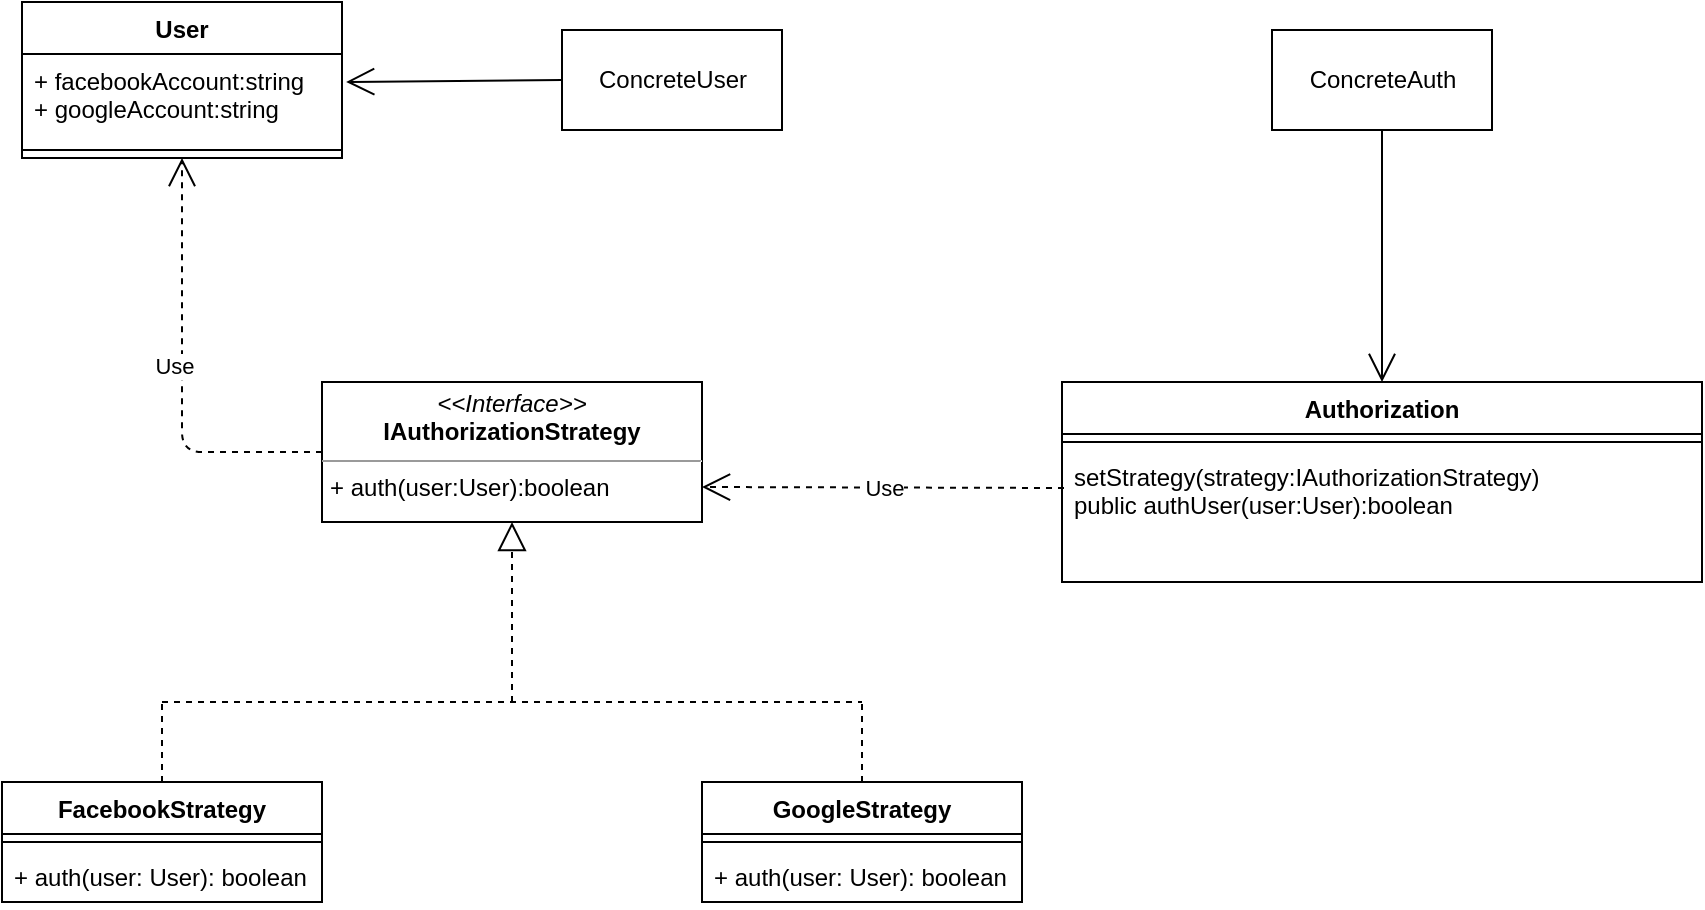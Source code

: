<mxfile version="13.0.3" type="device"><diagram id="cAg35shZ_dDkD4rM2XTL" name="Page-1"><mxGraphModel dx="1022" dy="798" grid="1" gridSize="10" guides="1" tooltips="1" connect="1" arrows="1" fold="1" page="1" pageScale="1" pageWidth="850" pageHeight="1100" math="0" shadow="0"><root><mxCell id="0"/><mxCell id="1" parent="0"/><mxCell id="RF1ZlrhAhW_1qwr5T8J_-1" value="User" style="swimlane;fontStyle=1;align=center;verticalAlign=top;childLayout=stackLayout;horizontal=1;startSize=26;horizontalStack=0;resizeParent=1;resizeParentMax=0;resizeLast=0;collapsible=1;marginBottom=0;" vertex="1" parent="1"><mxGeometry x="10" y="50" width="160" height="78" as="geometry"/></mxCell><mxCell id="RF1ZlrhAhW_1qwr5T8J_-2" value="+ facebookAccount:string&#10;+ googleAccount:string" style="text;strokeColor=none;fillColor=none;align=left;verticalAlign=top;spacingLeft=4;spacingRight=4;overflow=hidden;rotatable=0;points=[[0,0.5],[1,0.5]];portConstraint=eastwest;" vertex="1" parent="RF1ZlrhAhW_1qwr5T8J_-1"><mxGeometry y="26" width="160" height="44" as="geometry"/></mxCell><mxCell id="RF1ZlrhAhW_1qwr5T8J_-3" value="" style="line;strokeWidth=1;fillColor=none;align=left;verticalAlign=middle;spacingTop=-1;spacingLeft=3;spacingRight=3;rotatable=0;labelPosition=right;points=[];portConstraint=eastwest;" vertex="1" parent="RF1ZlrhAhW_1qwr5T8J_-1"><mxGeometry y="70" width="160" height="8" as="geometry"/></mxCell><mxCell id="RF1ZlrhAhW_1qwr5T8J_-5" value="&lt;p style=&quot;margin: 4px 0px 0px ; text-align: center&quot;&gt;&lt;i&gt;&amp;lt;&amp;lt;Interface&amp;gt;&amp;gt;&lt;/i&gt;&lt;br&gt;&lt;b&gt;IAuthorizationStrategy&lt;/b&gt;&lt;/p&gt;&lt;hr size=&quot;1&quot;&gt;&lt;p style=&quot;margin: 0px 0px 0px 4px&quot;&gt;+ auth(user:User):boolean&lt;br&gt;&lt;/p&gt;" style="verticalAlign=top;align=left;overflow=fill;fontSize=12;fontFamily=Helvetica;html=1;" vertex="1" parent="1"><mxGeometry x="160" y="240" width="190" height="70" as="geometry"/></mxCell><mxCell id="RF1ZlrhAhW_1qwr5T8J_-6" value="FacebookStrategy" style="swimlane;fontStyle=1;align=center;verticalAlign=top;childLayout=stackLayout;horizontal=1;startSize=26;horizontalStack=0;resizeParent=1;resizeParentMax=0;resizeLast=0;collapsible=1;marginBottom=0;" vertex="1" parent="1"><mxGeometry y="440" width="160" height="60" as="geometry"/></mxCell><mxCell id="RF1ZlrhAhW_1qwr5T8J_-8" value="" style="line;strokeWidth=1;fillColor=none;align=left;verticalAlign=middle;spacingTop=-1;spacingLeft=3;spacingRight=3;rotatable=0;labelPosition=right;points=[];portConstraint=eastwest;" vertex="1" parent="RF1ZlrhAhW_1qwr5T8J_-6"><mxGeometry y="26" width="160" height="8" as="geometry"/></mxCell><mxCell id="RF1ZlrhAhW_1qwr5T8J_-9" value="+ auth(user: User): boolean" style="text;strokeColor=none;fillColor=none;align=left;verticalAlign=top;spacingLeft=4;spacingRight=4;overflow=hidden;rotatable=0;points=[[0,0.5],[1,0.5]];portConstraint=eastwest;" vertex="1" parent="RF1ZlrhAhW_1qwr5T8J_-6"><mxGeometry y="34" width="160" height="26" as="geometry"/></mxCell><mxCell id="RF1ZlrhAhW_1qwr5T8J_-13" value="" style="endArrow=none;dashed=1;html=1;exitX=0.5;exitY=0;exitDx=0;exitDy=0;" edge="1" parent="1" source="RF1ZlrhAhW_1qwr5T8J_-10"><mxGeometry width="50" height="50" relative="1" as="geometry"><mxPoint x="400" y="380" as="sourcePoint"/><mxPoint x="430" y="400" as="targetPoint"/></mxGeometry></mxCell><mxCell id="RF1ZlrhAhW_1qwr5T8J_-14" value="" style="endArrow=none;dashed=1;html=1;exitX=0.5;exitY=0;exitDx=0;exitDy=0;" edge="1" parent="1" source="RF1ZlrhAhW_1qwr5T8J_-6"><mxGeometry width="50" height="50" relative="1" as="geometry"><mxPoint x="400" y="380" as="sourcePoint"/><mxPoint x="80" y="400" as="targetPoint"/></mxGeometry></mxCell><mxCell id="RF1ZlrhAhW_1qwr5T8J_-15" value="" style="endArrow=none;dashed=1;html=1;" edge="1" parent="1"><mxGeometry width="50" height="50" relative="1" as="geometry"><mxPoint x="80" y="400" as="sourcePoint"/><mxPoint x="430" y="400" as="targetPoint"/></mxGeometry></mxCell><mxCell id="RF1ZlrhAhW_1qwr5T8J_-16" value="" style="endArrow=block;dashed=1;endFill=0;endSize=12;html=1;entryX=0.5;entryY=1;entryDx=0;entryDy=0;" edge="1" parent="1" target="RF1ZlrhAhW_1qwr5T8J_-5"><mxGeometry width="160" relative="1" as="geometry"><mxPoint x="255" y="400" as="sourcePoint"/><mxPoint x="500" y="360" as="targetPoint"/></mxGeometry></mxCell><mxCell id="RF1ZlrhAhW_1qwr5T8J_-10" value="GoogleStrategy" style="swimlane;fontStyle=1;align=center;verticalAlign=top;childLayout=stackLayout;horizontal=1;startSize=26;horizontalStack=0;resizeParent=1;resizeParentMax=0;resizeLast=0;collapsible=1;marginBottom=0;" vertex="1" parent="1"><mxGeometry x="350" y="440" width="160" height="60" as="geometry"/></mxCell><mxCell id="RF1ZlrhAhW_1qwr5T8J_-11" value="" style="line;strokeWidth=1;fillColor=none;align=left;verticalAlign=middle;spacingTop=-1;spacingLeft=3;spacingRight=3;rotatable=0;labelPosition=right;points=[];portConstraint=eastwest;" vertex="1" parent="RF1ZlrhAhW_1qwr5T8J_-10"><mxGeometry y="26" width="160" height="8" as="geometry"/></mxCell><mxCell id="RF1ZlrhAhW_1qwr5T8J_-12" value="+ auth(user: User): boolean" style="text;strokeColor=none;fillColor=none;align=left;verticalAlign=top;spacingLeft=4;spacingRight=4;overflow=hidden;rotatable=0;points=[[0,0.5],[1,0.5]];portConstraint=eastwest;" vertex="1" parent="RF1ZlrhAhW_1qwr5T8J_-10"><mxGeometry y="34" width="160" height="26" as="geometry"/></mxCell><mxCell id="RF1ZlrhAhW_1qwr5T8J_-17" value="Authorization" style="swimlane;fontStyle=1;align=center;verticalAlign=top;childLayout=stackLayout;horizontal=1;startSize=26;horizontalStack=0;resizeParent=1;resizeParentMax=0;resizeLast=0;collapsible=1;marginBottom=0;" vertex="1" parent="1"><mxGeometry x="530" y="240" width="320" height="100" as="geometry"/></mxCell><mxCell id="RF1ZlrhAhW_1qwr5T8J_-19" value="" style="line;strokeWidth=1;fillColor=none;align=left;verticalAlign=middle;spacingTop=-1;spacingLeft=3;spacingRight=3;rotatable=0;labelPosition=right;points=[];portConstraint=eastwest;" vertex="1" parent="RF1ZlrhAhW_1qwr5T8J_-17"><mxGeometry y="26" width="320" height="8" as="geometry"/></mxCell><mxCell id="RF1ZlrhAhW_1qwr5T8J_-20" value="setStrategy(strategy:IAuthorizationStrategy)&#10;public authUser(user:User):boolean" style="text;strokeColor=none;fillColor=none;align=left;verticalAlign=top;spacingLeft=4;spacingRight=4;overflow=hidden;rotatable=0;points=[[0,0.5],[1,0.5]];portConstraint=eastwest;" vertex="1" parent="RF1ZlrhAhW_1qwr5T8J_-17"><mxGeometry y="34" width="320" height="66" as="geometry"/></mxCell><mxCell id="RF1ZlrhAhW_1qwr5T8J_-23" value="Use" style="endArrow=open;endSize=12;dashed=1;html=1;entryX=1;entryY=0.75;entryDx=0;entryDy=0;" edge="1" parent="1" target="RF1ZlrhAhW_1qwr5T8J_-5"><mxGeometry width="160" relative="1" as="geometry"><mxPoint x="531" y="293" as="sourcePoint"/><mxPoint x="550" y="360" as="targetPoint"/></mxGeometry></mxCell><mxCell id="RF1ZlrhAhW_1qwr5T8J_-24" value="ConcreteUser" style="html=1;" vertex="1" parent="1"><mxGeometry x="280" y="64" width="110" height="50" as="geometry"/></mxCell><mxCell id="RF1ZlrhAhW_1qwr5T8J_-26" value="ConcreteAuth" style="html=1;" vertex="1" parent="1"><mxGeometry x="635" y="64" width="110" height="50" as="geometry"/></mxCell><mxCell id="RF1ZlrhAhW_1qwr5T8J_-27" value="" style="endArrow=open;endFill=1;endSize=12;html=1;exitX=0.5;exitY=1;exitDx=0;exitDy=0;entryX=0.5;entryY=0;entryDx=0;entryDy=0;" edge="1" parent="1" source="RF1ZlrhAhW_1qwr5T8J_-26" target="RF1ZlrhAhW_1qwr5T8J_-17"><mxGeometry width="160" relative="1" as="geometry"><mxPoint x="390" y="360" as="sourcePoint"/><mxPoint x="550" y="360" as="targetPoint"/></mxGeometry></mxCell><mxCell id="RF1ZlrhAhW_1qwr5T8J_-32" value="" style="endArrow=open;endFill=1;endSize=12;html=1;exitX=0;exitY=0.5;exitDx=0;exitDy=0;entryX=1.013;entryY=0.318;entryDx=0;entryDy=0;entryPerimeter=0;" edge="1" parent="1" source="RF1ZlrhAhW_1qwr5T8J_-24" target="RF1ZlrhAhW_1qwr5T8J_-2"><mxGeometry width="160" relative="1" as="geometry"><mxPoint x="390" y="360" as="sourcePoint"/><mxPoint x="550" y="360" as="targetPoint"/></mxGeometry></mxCell><mxCell id="RF1ZlrhAhW_1qwr5T8J_-33" value="Use" style="endArrow=open;endSize=12;dashed=1;html=1;exitX=0;exitY=0.5;exitDx=0;exitDy=0;entryX=0.5;entryY=1;entryDx=0;entryDy=0;" edge="1" parent="1" source="RF1ZlrhAhW_1qwr5T8J_-5" target="RF1ZlrhAhW_1qwr5T8J_-1"><mxGeometry x="0.043" y="4" width="160" relative="1" as="geometry"><mxPoint x="390" y="360" as="sourcePoint"/><mxPoint x="550" y="360" as="targetPoint"/><Array as="points"><mxPoint x="90" y="275"/></Array><mxPoint as="offset"/></mxGeometry></mxCell></root></mxGraphModel></diagram></mxfile>